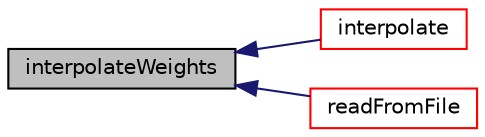 digraph "interpolateWeights"
{
  bgcolor="transparent";
  edge [fontname="Helvetica",fontsize="10",labelfontname="Helvetica",labelfontsize="10"];
  node [fontname="Helvetica",fontsize="10",shape=record];
  rankdir="LR";
  Node1 [label="interpolateWeights",height=0.2,width=0.4,color="black", fillcolor="grey75", style="filled", fontcolor="black"];
  Node1 -> Node2 [dir="back",color="midnightblue",fontsize="10",style="solid",fontname="Helvetica"];
  Node2 [label="interpolate",height=0.2,width=0.4,color="red",URL="$a00133.html#a6021432f8741ea9eb0ad59cc43473915",tooltip="Return the twist and chord for a given radius. "];
  Node1 -> Node3 [dir="back",color="midnightblue",fontsize="10",style="solid",fontname="Helvetica"];
  Node3 [label="readFromFile",height=0.2,width=0.4,color="red",URL="$a00133.html#a3094e15d586f9b55ae968f412cbbd6cd",tooltip="Return ture if file name is set. "];
}
